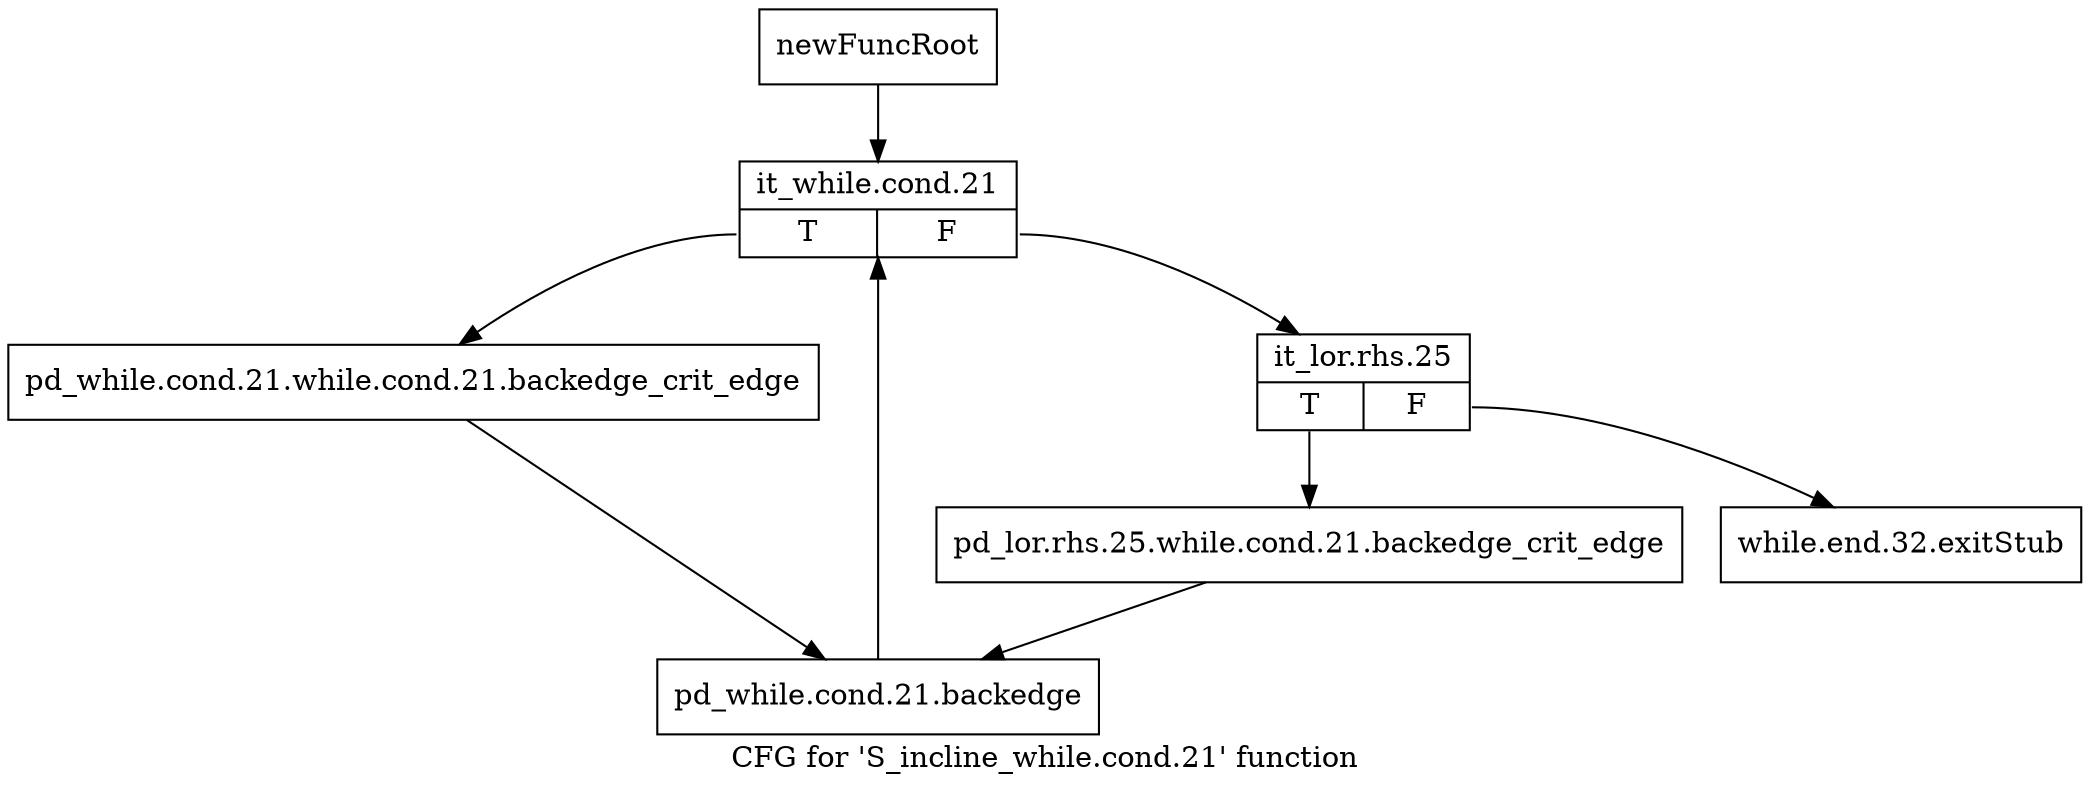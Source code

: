 digraph "CFG for 'S_incline_while.cond.21' function" {
	label="CFG for 'S_incline_while.cond.21' function";

	Node0x5706a00 [shape=record,label="{newFuncRoot}"];
	Node0x5706a00 -> Node0x5706ef0;
	Node0x5706a50 [shape=record,label="{while.end.32.exitStub}"];
	Node0x5706ef0 [shape=record,label="{it_while.cond.21|{<s0>T|<s1>F}}"];
	Node0x5706ef0:s0 -> Node0x5706fe0;
	Node0x5706ef0:s1 -> Node0x5706f40;
	Node0x5706f40 [shape=record,label="{it_lor.rhs.25|{<s0>T|<s1>F}}"];
	Node0x5706f40:s0 -> Node0x5706f90;
	Node0x5706f40:s1 -> Node0x5706a50;
	Node0x5706f90 [shape=record,label="{pd_lor.rhs.25.while.cond.21.backedge_crit_edge}"];
	Node0x5706f90 -> Node0x5707030;
	Node0x5706fe0 [shape=record,label="{pd_while.cond.21.while.cond.21.backedge_crit_edge}"];
	Node0x5706fe0 -> Node0x5707030;
	Node0x5707030 [shape=record,label="{pd_while.cond.21.backedge}"];
	Node0x5707030 -> Node0x5706ef0;
}
